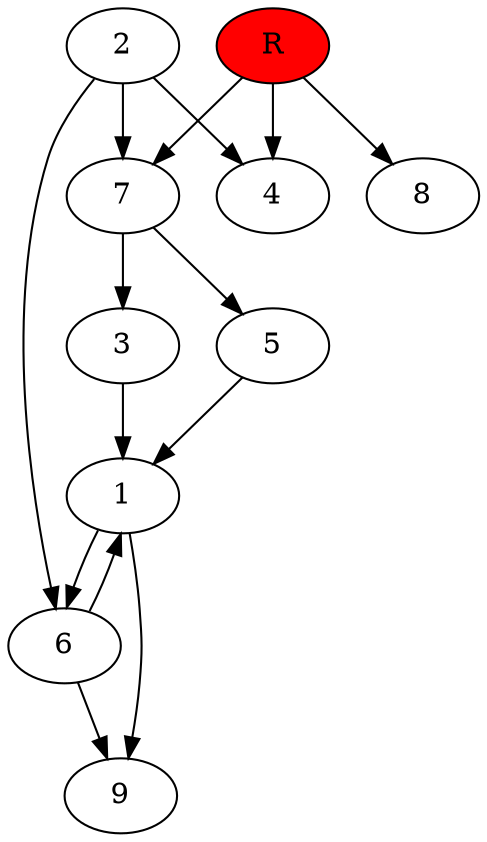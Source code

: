 digraph prb25840 {
	1
	2
	3
	4
	5
	6
	7
	8
	R [fillcolor="#ff0000" style=filled]
	1 -> 6
	1 -> 9
	2 -> 4
	2 -> 6
	2 -> 7
	3 -> 1
	5 -> 1
	6 -> 1
	6 -> 9
	7 -> 3
	7 -> 5
	R -> 4
	R -> 7
	R -> 8
}
